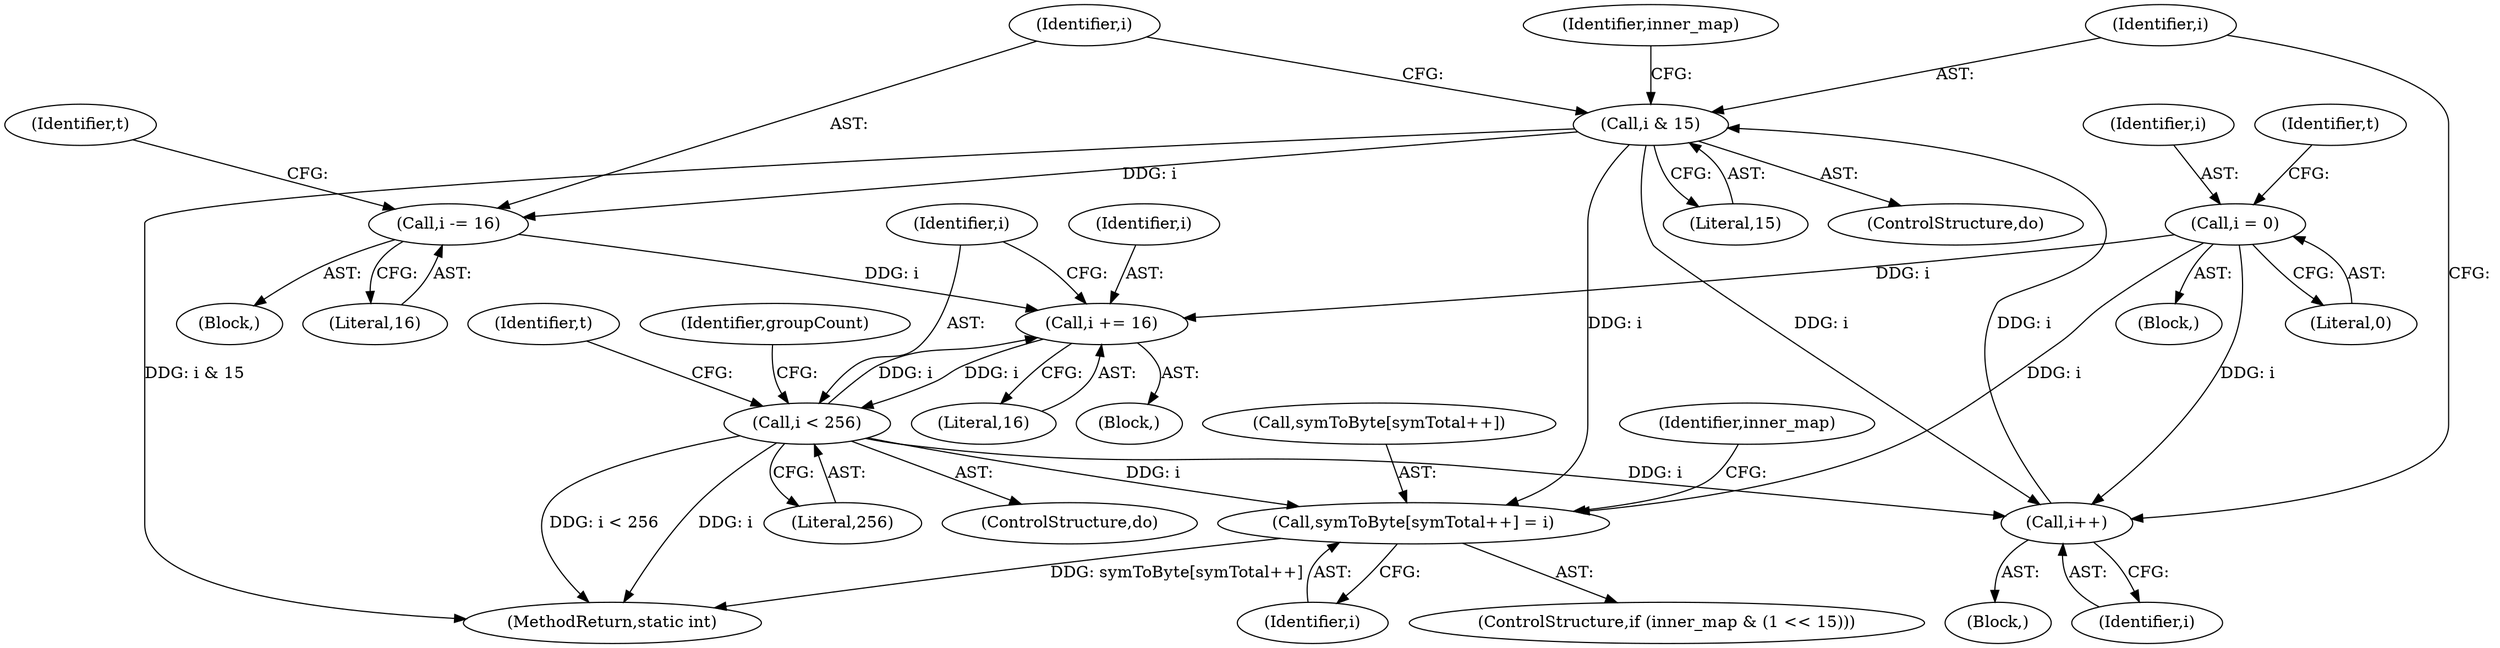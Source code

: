 digraph "0_busybox_0402cb32df015d9372578e3db27db47b33d5c7b0@array" {
"1000300" [label="(Call,symToByte[symTotal++] = i)"];
"1000311" [label="(Call,i & 15)"];
"1000309" [label="(Call,i++)"];
"1000323" [label="(Call,i < 256)"];
"1000320" [label="(Call,i += 16)"];
"1000314" [label="(Call,i -= 16)"];
"1000269" [label="(Call,i = 0)"];
"1000327" [label="(Identifier,groupCount)"];
"1000281" [label="(Identifier,t)"];
"1000320" [label="(Call,i += 16)"];
"1000296" [label="(Identifier,inner_map)"];
"1000321" [label="(Identifier,i)"];
"1000294" [label="(ControlStructure,if (inner_map & (1 << 15)))"];
"1000323" [label="(Call,i < 256)"];
"1000315" [label="(Identifier,i)"];
"1000314" [label="(Call,i -= 16)"];
"1001173" [label="(MethodReturn,static int)"];
"1000316" [label="(Literal,16)"];
"1000273" [label="(Identifier,t)"];
"1000325" [label="(Literal,256)"];
"1000312" [label="(Identifier,i)"];
"1000300" [label="(Call,symToByte[symTotal++] = i)"];
"1000301" [label="(Call,symToByte[symTotal++])"];
"1000270" [label="(Identifier,i)"];
"1000311" [label="(Call,i & 15)"];
"1000310" [label="(Identifier,i)"];
"1000309" [label="(Call,i++)"];
"1000313" [label="(Literal,15)"];
"1000305" [label="(Identifier,i)"];
"1000271" [label="(Literal,0)"];
"1000292" [label="(ControlStructure,do)"];
"1000324" [label="(Identifier,i)"];
"1000318" [label="(Identifier,t)"];
"1000307" [label="(Identifier,inner_map)"];
"1000285" [label="(Block,)"];
"1000269" [label="(Call,i = 0)"];
"1000322" [label="(Literal,16)"];
"1000278" [label="(Block,)"];
"1000277" [label="(ControlStructure,do)"];
"1000159" [label="(Block,)"];
"1000293" [label="(Block,)"];
"1000300" -> "1000294"  [label="AST: "];
"1000300" -> "1000305"  [label="CFG: "];
"1000301" -> "1000300"  [label="AST: "];
"1000305" -> "1000300"  [label="AST: "];
"1000307" -> "1000300"  [label="CFG: "];
"1000300" -> "1001173"  [label="DDG: symToByte[symTotal++]"];
"1000311" -> "1000300"  [label="DDG: i"];
"1000323" -> "1000300"  [label="DDG: i"];
"1000269" -> "1000300"  [label="DDG: i"];
"1000311" -> "1000292"  [label="AST: "];
"1000311" -> "1000313"  [label="CFG: "];
"1000312" -> "1000311"  [label="AST: "];
"1000313" -> "1000311"  [label="AST: "];
"1000296" -> "1000311"  [label="CFG: "];
"1000315" -> "1000311"  [label="CFG: "];
"1000311" -> "1001173"  [label="DDG: i & 15"];
"1000311" -> "1000309"  [label="DDG: i"];
"1000309" -> "1000311"  [label="DDG: i"];
"1000311" -> "1000314"  [label="DDG: i"];
"1000309" -> "1000293"  [label="AST: "];
"1000309" -> "1000310"  [label="CFG: "];
"1000310" -> "1000309"  [label="AST: "];
"1000312" -> "1000309"  [label="CFG: "];
"1000323" -> "1000309"  [label="DDG: i"];
"1000269" -> "1000309"  [label="DDG: i"];
"1000323" -> "1000277"  [label="AST: "];
"1000323" -> "1000325"  [label="CFG: "];
"1000324" -> "1000323"  [label="AST: "];
"1000325" -> "1000323"  [label="AST: "];
"1000281" -> "1000323"  [label="CFG: "];
"1000327" -> "1000323"  [label="CFG: "];
"1000323" -> "1001173"  [label="DDG: i"];
"1000323" -> "1001173"  [label="DDG: i < 256"];
"1000323" -> "1000320"  [label="DDG: i"];
"1000320" -> "1000323"  [label="DDG: i"];
"1000320" -> "1000278"  [label="AST: "];
"1000320" -> "1000322"  [label="CFG: "];
"1000321" -> "1000320"  [label="AST: "];
"1000322" -> "1000320"  [label="AST: "];
"1000324" -> "1000320"  [label="CFG: "];
"1000314" -> "1000320"  [label="DDG: i"];
"1000269" -> "1000320"  [label="DDG: i"];
"1000314" -> "1000285"  [label="AST: "];
"1000314" -> "1000316"  [label="CFG: "];
"1000315" -> "1000314"  [label="AST: "];
"1000316" -> "1000314"  [label="AST: "];
"1000318" -> "1000314"  [label="CFG: "];
"1000269" -> "1000159"  [label="AST: "];
"1000269" -> "1000271"  [label="CFG: "];
"1000270" -> "1000269"  [label="AST: "];
"1000271" -> "1000269"  [label="AST: "];
"1000273" -> "1000269"  [label="CFG: "];
}
